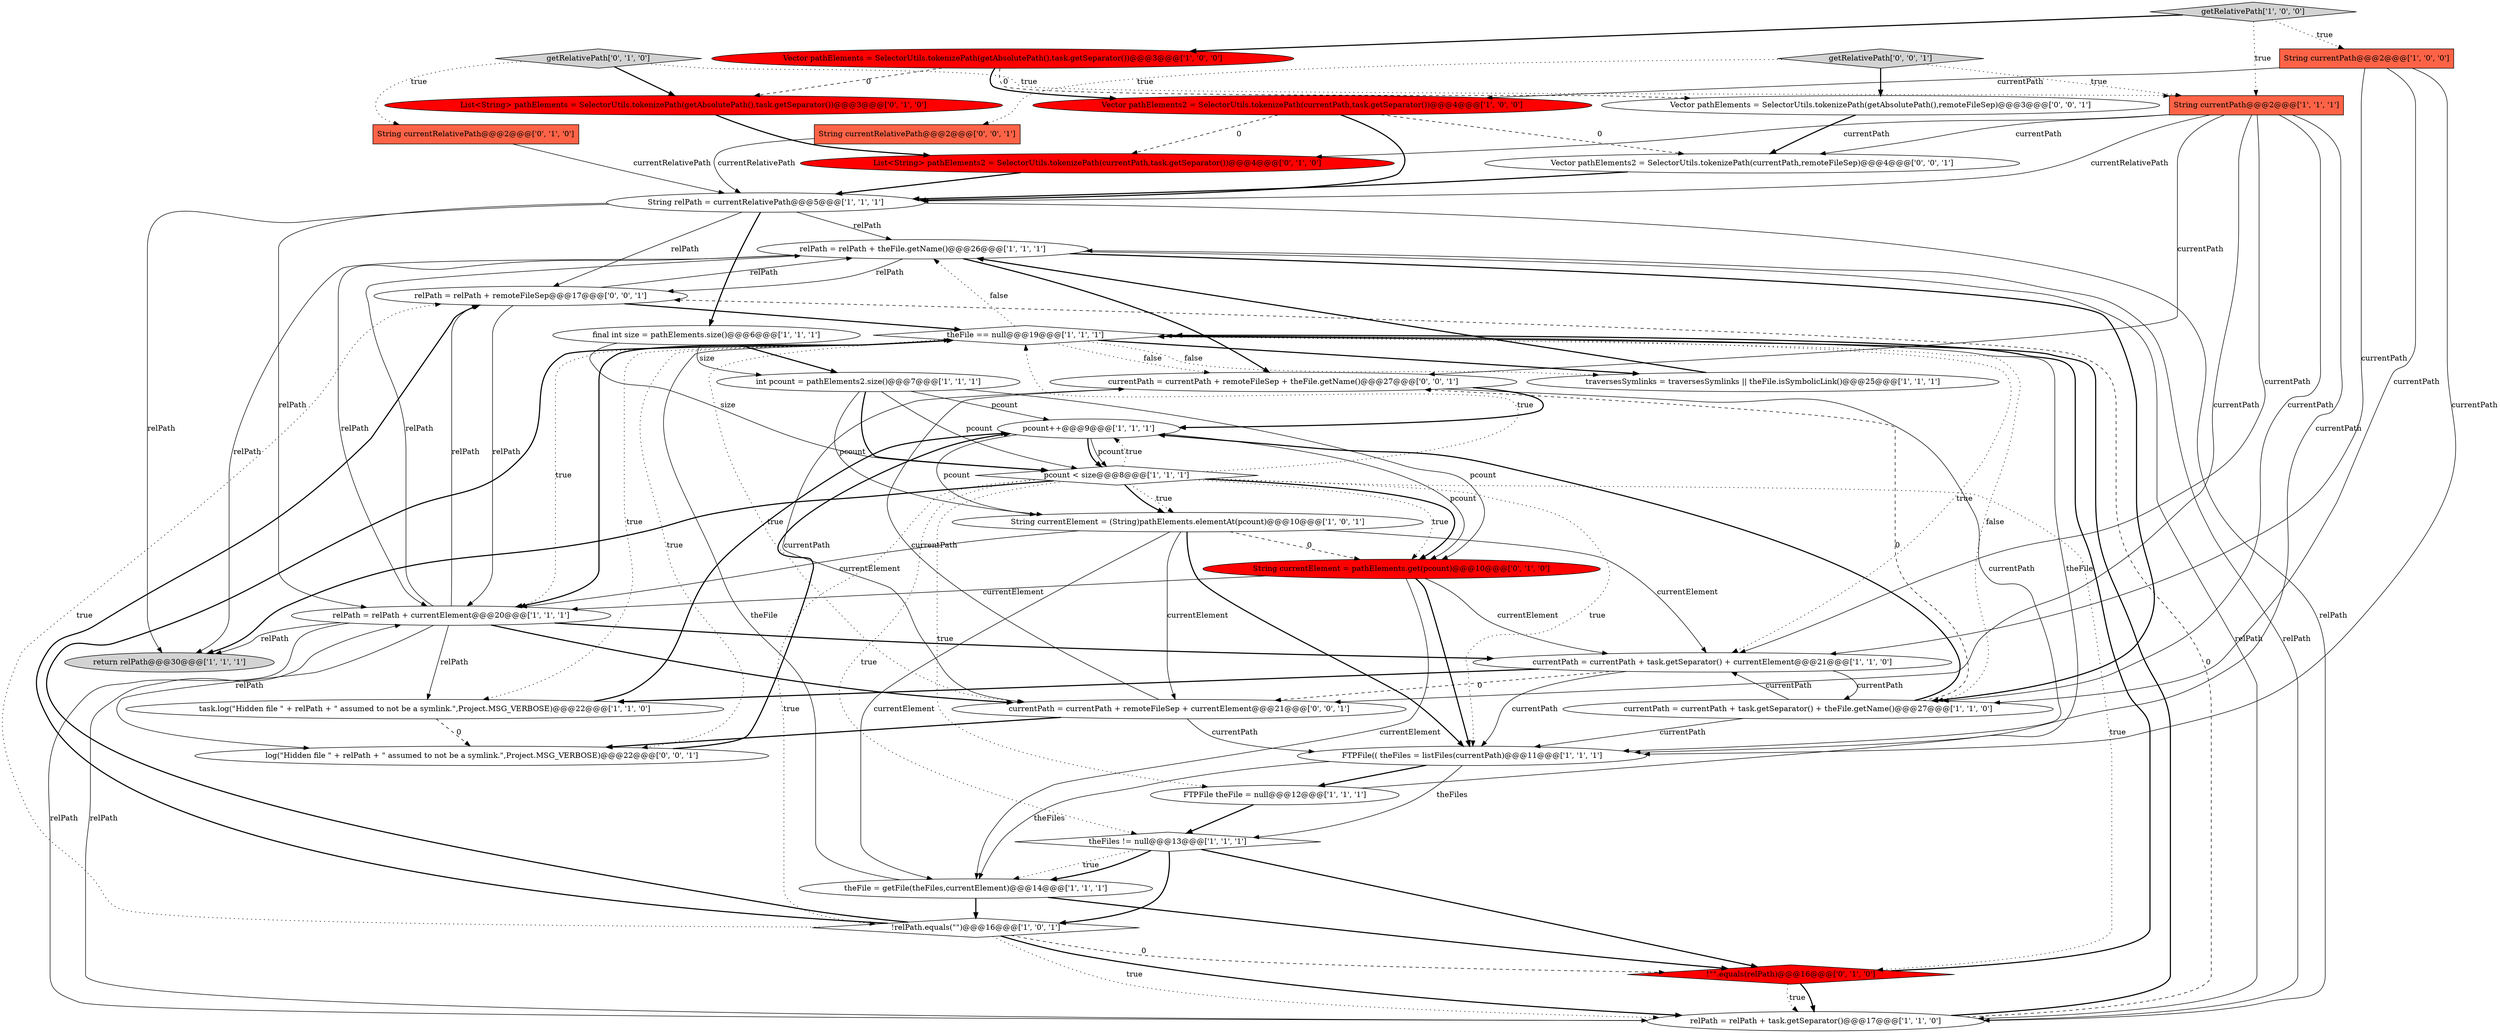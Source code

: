 digraph {
13 [style = filled, label = "Vector pathElements = SelectorUtils.tokenizePath(getAbsolutePath(),task.getSeparator())@@@3@@@['1', '0', '0']", fillcolor = red, shape = ellipse image = "AAA1AAABBB1BBB"];
25 [style = filled, label = "getRelativePath['0', '1', '0']", fillcolor = lightgray, shape = diamond image = "AAA0AAABBB2BBB"];
23 [style = filled, label = "relPath = relPath + theFile.getName()@@@26@@@['1', '1', '1']", fillcolor = white, shape = ellipse image = "AAA0AAABBB1BBB"];
36 [style = filled, label = "Vector pathElements2 = SelectorUtils.tokenizePath(currentPath,remoteFileSep)@@@4@@@['0', '0', '1']", fillcolor = white, shape = ellipse image = "AAA0AAABBB3BBB"];
0 [style = filled, label = "String currentPath@@@2@@@['1', '0', '0']", fillcolor = tomato, shape = box image = "AAA0AAABBB1BBB"];
37 [style = filled, label = "log(\"Hidden file \" + relPath + \" assumed to not be a symlink.\",Project.MSG_VERBOSE)@@@22@@@['0', '0', '1']", fillcolor = white, shape = ellipse image = "AAA0AAABBB3BBB"];
6 [style = filled, label = "!relPath.equals(\"\")@@@16@@@['1', '0', '1']", fillcolor = white, shape = diamond image = "AAA0AAABBB1BBB"];
33 [style = filled, label = "relPath = relPath + remoteFileSep@@@17@@@['0', '0', '1']", fillcolor = white, shape = ellipse image = "AAA0AAABBB3BBB"];
21 [style = filled, label = "relPath = relPath + currentElement@@@20@@@['1', '1', '1']", fillcolor = white, shape = ellipse image = "AAA0AAABBB1BBB"];
22 [style = filled, label = "theFile == null@@@19@@@['1', '1', '1']", fillcolor = white, shape = diamond image = "AAA0AAABBB1BBB"];
7 [style = filled, label = "String currentElement = (String)pathElements.elementAt(pcount)@@@10@@@['1', '0', '1']", fillcolor = white, shape = ellipse image = "AAA0AAABBB1BBB"];
19 [style = filled, label = "int pcount = pathElements2.size()@@@7@@@['1', '1', '1']", fillcolor = white, shape = ellipse image = "AAA0AAABBB1BBB"];
29 [style = filled, label = "List<String> pathElements = SelectorUtils.tokenizePath(getAbsolutePath(),task.getSeparator())@@@3@@@['0', '1', '0']", fillcolor = red, shape = ellipse image = "AAA1AAABBB2BBB"];
15 [style = filled, label = "pcount < size@@@8@@@['1', '1', '1']", fillcolor = white, shape = diamond image = "AAA0AAABBB1BBB"];
3 [style = filled, label = "task.log(\"Hidden file \" + relPath + \" assumed to not be a symlink.\",Project.MSG_VERBOSE)@@@22@@@['1', '1', '0']", fillcolor = white, shape = ellipse image = "AAA0AAABBB1BBB"];
1 [style = filled, label = "final int size = pathElements.size()@@@6@@@['1', '1', '1']", fillcolor = white, shape = ellipse image = "AAA0AAABBB1BBB"];
5 [style = filled, label = "FTPFile theFile = null@@@12@@@['1', '1', '1']", fillcolor = white, shape = ellipse image = "AAA0AAABBB1BBB"];
12 [style = filled, label = "currentPath = currentPath + task.getSeparator() + theFile.getName()@@@27@@@['1', '1', '0']", fillcolor = white, shape = ellipse image = "AAA0AAABBB1BBB"];
20 [style = filled, label = "pcount++@@@9@@@['1', '1', '1']", fillcolor = white, shape = ellipse image = "AAA0AAABBB1BBB"];
9 [style = filled, label = "traversesSymlinks = traversesSymlinks || theFile.isSymbolicLink()@@@25@@@['1', '1', '1']", fillcolor = white, shape = ellipse image = "AAA0AAABBB1BBB"];
26 [style = filled, label = "!\"\".equals(relPath)@@@16@@@['0', '1', '0']", fillcolor = red, shape = diamond image = "AAA1AAABBB2BBB"];
11 [style = filled, label = "relPath = relPath + task.getSeparator()@@@17@@@['1', '1', '0']", fillcolor = white, shape = ellipse image = "AAA0AAABBB1BBB"];
18 [style = filled, label = "getRelativePath['1', '0', '0']", fillcolor = lightgray, shape = diamond image = "AAA0AAABBB1BBB"];
17 [style = filled, label = "currentPath = currentPath + task.getSeparator() + currentElement@@@21@@@['1', '1', '0']", fillcolor = white, shape = ellipse image = "AAA0AAABBB1BBB"];
8 [style = filled, label = "String currentPath@@@2@@@['1', '1', '1']", fillcolor = tomato, shape = box image = "AAA0AAABBB1BBB"];
35 [style = filled, label = "String currentRelativePath@@@2@@@['0', '0', '1']", fillcolor = tomato, shape = box image = "AAA0AAABBB3BBB"];
16 [style = filled, label = "String relPath = currentRelativePath@@@5@@@['1', '1', '1']", fillcolor = white, shape = ellipse image = "AAA0AAABBB1BBB"];
27 [style = filled, label = "String currentRelativePath@@@2@@@['0', '1', '0']", fillcolor = tomato, shape = box image = "AAA0AAABBB2BBB"];
24 [style = filled, label = "theFile = getFile(theFiles,currentElement)@@@14@@@['1', '1', '1']", fillcolor = white, shape = ellipse image = "AAA0AAABBB1BBB"];
14 [style = filled, label = "FTPFile(( theFiles = listFiles(currentPath)@@@11@@@['1', '1', '1']", fillcolor = white, shape = ellipse image = "AAA0AAABBB1BBB"];
28 [style = filled, label = "List<String> pathElements2 = SelectorUtils.tokenizePath(currentPath,task.getSeparator())@@@4@@@['0', '1', '0']", fillcolor = red, shape = ellipse image = "AAA1AAABBB2BBB"];
38 [style = filled, label = "currentPath = currentPath + remoteFileSep + currentElement@@@21@@@['0', '0', '1']", fillcolor = white, shape = ellipse image = "AAA0AAABBB3BBB"];
30 [style = filled, label = "String currentElement = pathElements.get(pcount)@@@10@@@['0', '1', '0']", fillcolor = red, shape = ellipse image = "AAA1AAABBB2BBB"];
31 [style = filled, label = "getRelativePath['0', '0', '1']", fillcolor = lightgray, shape = diamond image = "AAA0AAABBB3BBB"];
34 [style = filled, label = "currentPath = currentPath + remoteFileSep + theFile.getName()@@@27@@@['0', '0', '1']", fillcolor = white, shape = ellipse image = "AAA0AAABBB3BBB"];
2 [style = filled, label = "Vector pathElements2 = SelectorUtils.tokenizePath(currentPath,task.getSeparator())@@@4@@@['1', '0', '0']", fillcolor = red, shape = ellipse image = "AAA1AAABBB1BBB"];
32 [style = filled, label = "Vector pathElements = SelectorUtils.tokenizePath(getAbsolutePath(),remoteFileSep)@@@3@@@['0', '0', '1']", fillcolor = white, shape = ellipse image = "AAA0AAABBB3BBB"];
10 [style = filled, label = "return relPath@@@30@@@['1', '1', '1']", fillcolor = lightgray, shape = ellipse image = "AAA0AAABBB1BBB"];
4 [style = filled, label = "theFiles != null@@@13@@@['1', '1', '1']", fillcolor = white, shape = diamond image = "AAA0AAABBB1BBB"];
15->10 [style = bold, label=""];
12->14 [style = solid, label="currentPath"];
34->20 [style = bold, label=""];
6->22 [style = bold, label=""];
11->33 [style = dashed, label="0"];
8->28 [style = solid, label="currentPath"];
16->23 [style = solid, label="relPath"];
20->15 [style = solid, label="pcount"];
15->20 [style = dotted, label="true"];
19->30 [style = solid, label="pcount"];
25->29 [style = bold, label=""];
24->22 [style = solid, label="theFile"];
15->7 [style = dotted, label="true"];
26->11 [style = bold, label=""];
26->22 [style = bold, label=""];
21->38 [style = bold, label=""];
7->14 [style = bold, label=""];
15->30 [style = dotted, label="true"];
1->19 [style = solid, label="size"];
0->2 [style = solid, label="currentPath"];
23->11 [style = solid, label="relPath"];
2->36 [style = dashed, label="0"];
0->14 [style = solid, label="currentPath"];
22->38 [style = dotted, label="true"];
16->11 [style = solid, label="relPath"];
30->21 [style = solid, label="currentElement"];
6->26 [style = dashed, label="0"];
6->11 [style = bold, label=""];
21->37 [style = solid, label="relPath"];
19->7 [style = solid, label="pcount"];
34->38 [style = solid, label="currentPath"];
33->21 [style = solid, label="relPath"];
30->14 [style = bold, label=""];
23->33 [style = solid, label="relPath"];
22->9 [style = dotted, label="false"];
23->12 [style = bold, label=""];
4->24 [style = dotted, label="true"];
6->11 [style = dotted, label="true"];
19->15 [style = bold, label=""];
8->14 [style = solid, label="currentPath"];
17->14 [style = solid, label="currentPath"];
8->17 [style = solid, label="currentPath"];
20->15 [style = bold, label=""];
15->26 [style = dotted, label="true"];
2->16 [style = bold, label=""];
21->23 [style = solid, label="relPath"];
21->10 [style = solid, label="relPath"];
7->38 [style = solid, label="currentElement"];
8->38 [style = solid, label="currentPath"];
13->29 [style = dashed, label="0"];
22->9 [style = bold, label=""];
18->8 [style = dotted, label="true"];
30->24 [style = solid, label="currentElement"];
15->14 [style = dotted, label="true"];
1->15 [style = solid, label="size"];
21->3 [style = solid, label="relPath"];
13->32 [style = dashed, label="0"];
16->33 [style = solid, label="relPath"];
19->20 [style = solid, label="pcount"];
23->10 [style = solid, label="relPath"];
38->37 [style = bold, label=""];
2->28 [style = dashed, label="0"];
22->23 [style = dotted, label="false"];
36->16 [style = bold, label=""];
34->14 [style = solid, label="currentPath"];
32->36 [style = bold, label=""];
18->0 [style = dotted, label="true"];
20->7 [style = solid, label="pcount"];
22->12 [style = dotted, label="false"];
1->19 [style = bold, label=""];
6->33 [style = dotted, label="true"];
27->16 [style = solid, label="currentRelativePath"];
12->34 [style = dashed, label="0"];
25->8 [style = dotted, label="true"];
38->14 [style = solid, label="currentPath"];
7->17 [style = solid, label="currentElement"];
15->5 [style = dotted, label="true"];
22->21 [style = dotted, label="true"];
4->24 [style = bold, label=""];
30->17 [style = solid, label="currentElement"];
31->35 [style = dotted, label="true"];
3->37 [style = dashed, label="0"];
31->32 [style = bold, label=""];
12->20 [style = bold, label=""];
22->37 [style = dotted, label="true"];
35->16 [style = solid, label="currentRelativePath"];
17->38 [style = dashed, label="0"];
31->8 [style = dotted, label="true"];
21->11 [style = solid, label="relPath"];
16->10 [style = solid, label="relPath"];
24->26 [style = bold, label=""];
16->1 [style = bold, label=""];
6->33 [style = bold, label=""];
7->24 [style = solid, label="currentElement"];
5->4 [style = bold, label=""];
8->16 [style = solid, label="currentRelativePath"];
11->21 [style = solid, label="relPath"];
11->22 [style = bold, label=""];
17->3 [style = bold, label=""];
22->3 [style = dotted, label="true"];
19->15 [style = solid, label="pcount"];
21->33 [style = solid, label="relPath"];
26->11 [style = dotted, label="true"];
22->34 [style = dotted, label="false"];
0->12 [style = solid, label="currentPath"];
16->21 [style = solid, label="relPath"];
33->22 [style = bold, label=""];
14->5 [style = bold, label=""];
13->2 [style = bold, label=""];
20->30 [style = solid, label="pcount"];
38->34 [style = solid, label="currentPath"];
15->7 [style = bold, label=""];
8->12 [style = solid, label="currentPath"];
4->6 [style = bold, label=""];
5->22 [style = solid, label="theFile"];
14->24 [style = solid, label="theFiles"];
37->20 [style = bold, label=""];
33->23 [style = solid, label="relPath"];
22->21 [style = bold, label=""];
4->26 [style = bold, label=""];
15->22 [style = dotted, label="true"];
15->30 [style = bold, label=""];
8->36 [style = solid, label="currentPath"];
8->34 [style = solid, label="currentPath"];
28->16 [style = bold, label=""];
15->4 [style = dotted, label="true"];
11->23 [style = solid, label="relPath"];
29->28 [style = bold, label=""];
9->23 [style = bold, label=""];
3->20 [style = bold, label=""];
17->12 [style = solid, label="currentPath"];
0->17 [style = solid, label="currentPath"];
15->6 [style = dotted, label="true"];
7->30 [style = dashed, label="0"];
18->13 [style = bold, label=""];
7->21 [style = solid, label="currentElement"];
23->34 [style = bold, label=""];
22->17 [style = dotted, label="true"];
25->27 [style = dotted, label="true"];
12->17 [style = solid, label="currentPath"];
24->6 [style = bold, label=""];
21->17 [style = bold, label=""];
14->4 [style = solid, label="theFiles"];
23->21 [style = solid, label="relPath"];
}
